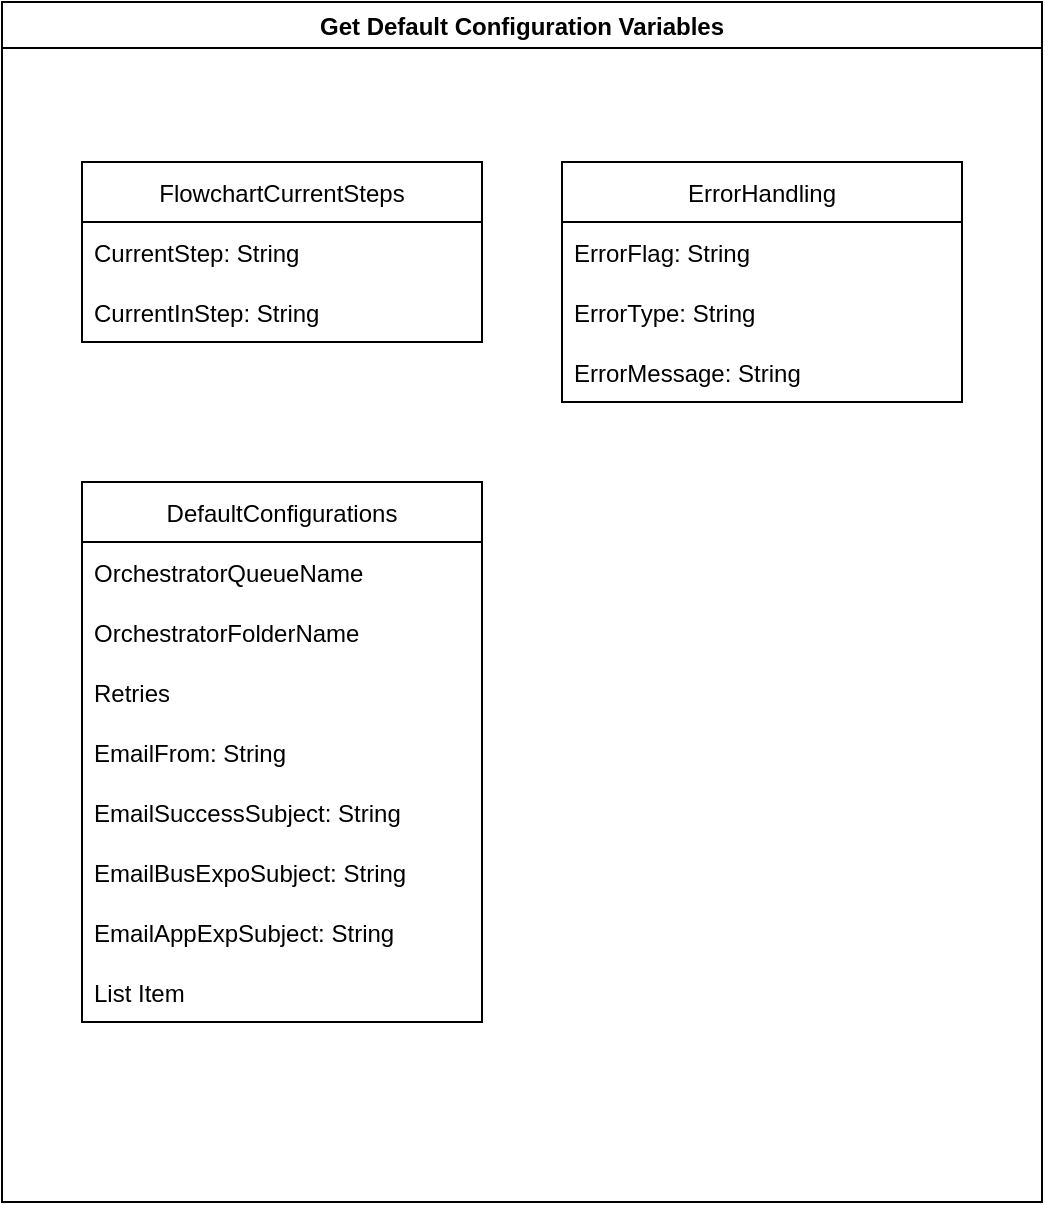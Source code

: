 <mxfile version="15.6.8" type="device"><diagram id="OAMdvdhABcBRZHmdIIj_" name="Page-1"><mxGraphModel dx="1422" dy="705" grid="1" gridSize="10" guides="1" tooltips="1" connect="1" arrows="1" fold="1" page="1" pageScale="1" pageWidth="850" pageHeight="1100" math="0" shadow="0"><root><mxCell id="0"/><mxCell id="1" parent="0"/><mxCell id="MiHl6Z8xN7szTUGtaQP_-1" value="Get Default Configuration Variables" style="swimlane;" vertex="1" parent="1"><mxGeometry x="40" y="40" width="520" height="600" as="geometry"/></mxCell><mxCell id="MiHl6Z8xN7szTUGtaQP_-2" value="FlowchartCurrentSteps" style="swimlane;fontStyle=0;childLayout=stackLayout;horizontal=1;startSize=30;horizontalStack=0;resizeParent=1;resizeParentMax=0;resizeLast=0;collapsible=1;marginBottom=0;" vertex="1" parent="MiHl6Z8xN7szTUGtaQP_-1"><mxGeometry x="40" y="80" width="200" height="90" as="geometry"/></mxCell><mxCell id="MiHl6Z8xN7szTUGtaQP_-3" value="CurrentStep: String" style="text;strokeColor=none;fillColor=none;align=left;verticalAlign=middle;spacingLeft=4;spacingRight=4;overflow=hidden;points=[[0,0.5],[1,0.5]];portConstraint=eastwest;rotatable=0;" vertex="1" parent="MiHl6Z8xN7szTUGtaQP_-2"><mxGeometry y="30" width="200" height="30" as="geometry"/></mxCell><mxCell id="MiHl6Z8xN7szTUGtaQP_-4" value="CurrentInStep: String" style="text;strokeColor=none;fillColor=none;align=left;verticalAlign=middle;spacingLeft=4;spacingRight=4;overflow=hidden;points=[[0,0.5],[1,0.5]];portConstraint=eastwest;rotatable=0;" vertex="1" parent="MiHl6Z8xN7szTUGtaQP_-2"><mxGeometry y="60" width="200" height="30" as="geometry"/></mxCell><mxCell id="MiHl6Z8xN7szTUGtaQP_-6" value="ErrorHandling" style="swimlane;fontStyle=0;childLayout=stackLayout;horizontal=1;startSize=30;horizontalStack=0;resizeParent=1;resizeParentMax=0;resizeLast=0;collapsible=1;marginBottom=0;" vertex="1" parent="MiHl6Z8xN7szTUGtaQP_-1"><mxGeometry x="280" y="80" width="200" height="120" as="geometry"/></mxCell><mxCell id="MiHl6Z8xN7szTUGtaQP_-7" value="ErrorFlag: String" style="text;strokeColor=none;fillColor=none;align=left;verticalAlign=middle;spacingLeft=4;spacingRight=4;overflow=hidden;points=[[0,0.5],[1,0.5]];portConstraint=eastwest;rotatable=0;" vertex="1" parent="MiHl6Z8xN7szTUGtaQP_-6"><mxGeometry y="30" width="200" height="30" as="geometry"/></mxCell><mxCell id="MiHl6Z8xN7szTUGtaQP_-8" value="ErrorType: String" style="text;strokeColor=none;fillColor=none;align=left;verticalAlign=middle;spacingLeft=4;spacingRight=4;overflow=hidden;points=[[0,0.5],[1,0.5]];portConstraint=eastwest;rotatable=0;" vertex="1" parent="MiHl6Z8xN7szTUGtaQP_-6"><mxGeometry y="60" width="200" height="30" as="geometry"/></mxCell><mxCell id="MiHl6Z8xN7szTUGtaQP_-9" value="ErrorMessage: String" style="text;strokeColor=none;fillColor=none;align=left;verticalAlign=middle;spacingLeft=4;spacingRight=4;overflow=hidden;points=[[0,0.5],[1,0.5]];portConstraint=eastwest;rotatable=0;" vertex="1" parent="MiHl6Z8xN7szTUGtaQP_-6"><mxGeometry y="90" width="200" height="30" as="geometry"/></mxCell><mxCell id="MiHl6Z8xN7szTUGtaQP_-10" value="DefaultConfigurations" style="swimlane;fontStyle=0;childLayout=stackLayout;horizontal=1;startSize=30;horizontalStack=0;resizeParent=1;resizeParentMax=0;resizeLast=0;collapsible=1;marginBottom=0;" vertex="1" parent="MiHl6Z8xN7szTUGtaQP_-1"><mxGeometry x="40" y="240" width="200" height="270" as="geometry"/></mxCell><mxCell id="MiHl6Z8xN7szTUGtaQP_-17" value="OrchestratorQueueName" style="text;strokeColor=none;fillColor=none;align=left;verticalAlign=middle;spacingLeft=4;spacingRight=4;overflow=hidden;points=[[0,0.5],[1,0.5]];portConstraint=eastwest;rotatable=0;" vertex="1" parent="MiHl6Z8xN7szTUGtaQP_-10"><mxGeometry y="30" width="200" height="30" as="geometry"/></mxCell><mxCell id="MiHl6Z8xN7szTUGtaQP_-18" value="OrchestratorFolderName" style="text;strokeColor=none;fillColor=none;align=left;verticalAlign=middle;spacingLeft=4;spacingRight=4;overflow=hidden;points=[[0,0.5],[1,0.5]];portConstraint=eastwest;rotatable=0;" vertex="1" parent="MiHl6Z8xN7szTUGtaQP_-10"><mxGeometry y="60" width="200" height="30" as="geometry"/></mxCell><mxCell id="MiHl6Z8xN7szTUGtaQP_-19" value="Retries" style="text;strokeColor=none;fillColor=none;align=left;verticalAlign=middle;spacingLeft=4;spacingRight=4;overflow=hidden;points=[[0,0.5],[1,0.5]];portConstraint=eastwest;rotatable=0;" vertex="1" parent="MiHl6Z8xN7szTUGtaQP_-10"><mxGeometry y="90" width="200" height="30" as="geometry"/></mxCell><mxCell id="MiHl6Z8xN7szTUGtaQP_-11" value="EmailFrom: String" style="text;strokeColor=none;fillColor=none;align=left;verticalAlign=middle;spacingLeft=4;spacingRight=4;overflow=hidden;points=[[0,0.5],[1,0.5]];portConstraint=eastwest;rotatable=0;" vertex="1" parent="MiHl6Z8xN7szTUGtaQP_-10"><mxGeometry y="120" width="200" height="30" as="geometry"/></mxCell><mxCell id="MiHl6Z8xN7szTUGtaQP_-12" value="EmailSuccessSubject: String" style="text;strokeColor=none;fillColor=none;align=left;verticalAlign=middle;spacingLeft=4;spacingRight=4;overflow=hidden;points=[[0,0.5],[1,0.5]];portConstraint=eastwest;rotatable=0;" vertex="1" parent="MiHl6Z8xN7szTUGtaQP_-10"><mxGeometry y="150" width="200" height="30" as="geometry"/></mxCell><mxCell id="MiHl6Z8xN7szTUGtaQP_-15" value="EmailBusExpoSubject: String" style="text;strokeColor=none;fillColor=none;align=left;verticalAlign=middle;spacingLeft=4;spacingRight=4;overflow=hidden;points=[[0,0.5],[1,0.5]];portConstraint=eastwest;rotatable=0;" vertex="1" parent="MiHl6Z8xN7szTUGtaQP_-10"><mxGeometry y="180" width="200" height="30" as="geometry"/></mxCell><mxCell id="MiHl6Z8xN7szTUGtaQP_-13" value="EmailAppExpSubject: String" style="text;strokeColor=none;fillColor=none;align=left;verticalAlign=middle;spacingLeft=4;spacingRight=4;overflow=hidden;points=[[0,0.5],[1,0.5]];portConstraint=eastwest;rotatable=0;" vertex="1" parent="MiHl6Z8xN7szTUGtaQP_-10"><mxGeometry y="210" width="200" height="30" as="geometry"/></mxCell><mxCell id="MiHl6Z8xN7szTUGtaQP_-16" value="List Item" style="text;strokeColor=none;fillColor=none;align=left;verticalAlign=middle;spacingLeft=4;spacingRight=4;overflow=hidden;points=[[0,0.5],[1,0.5]];portConstraint=eastwest;rotatable=0;" vertex="1" parent="MiHl6Z8xN7szTUGtaQP_-10"><mxGeometry y="240" width="200" height="30" as="geometry"/></mxCell></root></mxGraphModel></diagram></mxfile>